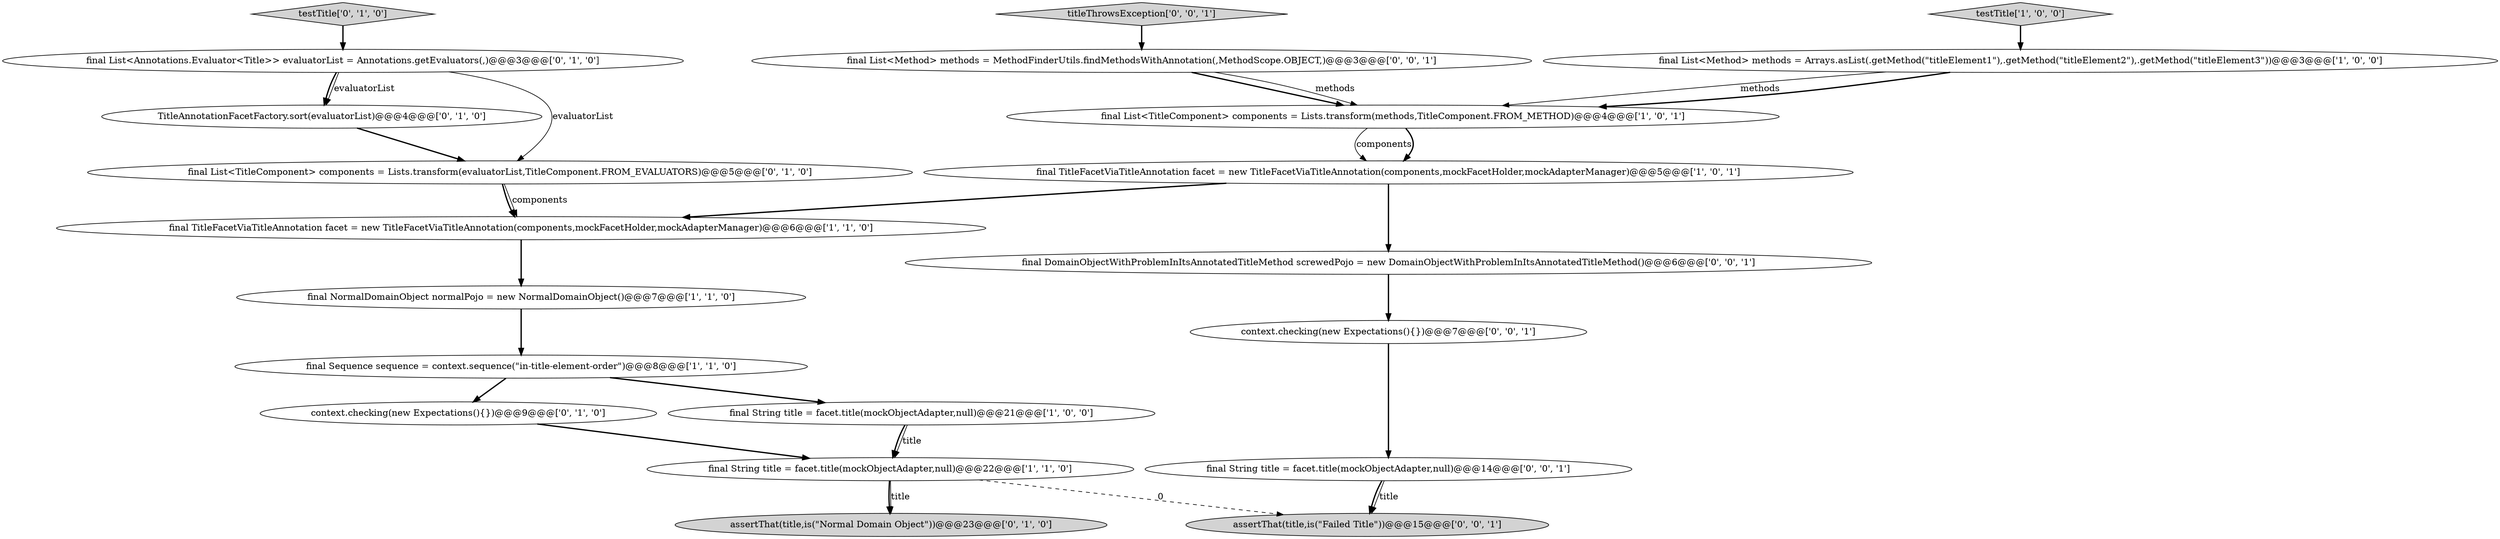 digraph {
12 [style = filled, label = "context.checking(new Expectations(){})@@@9@@@['0', '1', '0']", fillcolor = white, shape = ellipse image = "AAA0AAABBB2BBB"];
2 [style = filled, label = "final Sequence sequence = context.sequence(\"in-title-element-order\")@@@8@@@['1', '1', '0']", fillcolor = white, shape = ellipse image = "AAA0AAABBB1BBB"];
15 [style = filled, label = "context.checking(new Expectations(){})@@@7@@@['0', '0', '1']", fillcolor = white, shape = ellipse image = "AAA0AAABBB3BBB"];
16 [style = filled, label = "final String title = facet.title(mockObjectAdapter,null)@@@14@@@['0', '0', '1']", fillcolor = white, shape = ellipse image = "AAA0AAABBB3BBB"];
6 [style = filled, label = "testTitle['1', '0', '0']", fillcolor = lightgray, shape = diamond image = "AAA0AAABBB1BBB"];
9 [style = filled, label = "TitleAnnotationFacetFactory.sort(evaluatorList)@@@4@@@['0', '1', '0']", fillcolor = white, shape = ellipse image = "AAA0AAABBB2BBB"];
10 [style = filled, label = "final List<TitleComponent> components = Lists.transform(evaluatorList,TitleComponent.FROM_EVALUATORS)@@@5@@@['0', '1', '0']", fillcolor = white, shape = ellipse image = "AAA1AAABBB2BBB"];
8 [style = filled, label = "final String title = facet.title(mockObjectAdapter,null)@@@21@@@['1', '0', '0']", fillcolor = white, shape = ellipse image = "AAA0AAABBB1BBB"];
20 [style = filled, label = "final List<Method> methods = MethodFinderUtils.findMethodsWithAnnotation(,MethodScope.OBJECT,)@@@3@@@['0', '0', '1']", fillcolor = white, shape = ellipse image = "AAA0AAABBB3BBB"];
13 [style = filled, label = "testTitle['0', '1', '0']", fillcolor = lightgray, shape = diamond image = "AAA0AAABBB2BBB"];
5 [style = filled, label = "final String title = facet.title(mockObjectAdapter,null)@@@22@@@['1', '1', '0']", fillcolor = white, shape = ellipse image = "AAA0AAABBB1BBB"];
0 [style = filled, label = "final List<Method> methods = Arrays.asList(.getMethod(\"titleElement1\"),.getMethod(\"titleElement2\"),.getMethod(\"titleElement3\"))@@@3@@@['1', '0', '0']", fillcolor = white, shape = ellipse image = "AAA0AAABBB1BBB"];
7 [style = filled, label = "final List<TitleComponent> components = Lists.transform(methods,TitleComponent.FROM_METHOD)@@@4@@@['1', '0', '1']", fillcolor = white, shape = ellipse image = "AAA0AAABBB1BBB"];
3 [style = filled, label = "final TitleFacetViaTitleAnnotation facet = new TitleFacetViaTitleAnnotation(components,mockFacetHolder,mockAdapterManager)@@@6@@@['1', '1', '0']", fillcolor = white, shape = ellipse image = "AAA0AAABBB1BBB"];
14 [style = filled, label = "assertThat(title,is(\"Normal Domain Object\"))@@@23@@@['0', '1', '0']", fillcolor = lightgray, shape = ellipse image = "AAA0AAABBB2BBB"];
18 [style = filled, label = "assertThat(title,is(\"Failed Title\"))@@@15@@@['0', '0', '1']", fillcolor = lightgray, shape = ellipse image = "AAA0AAABBB3BBB"];
17 [style = filled, label = "titleThrowsException['0', '0', '1']", fillcolor = lightgray, shape = diamond image = "AAA0AAABBB3BBB"];
19 [style = filled, label = "final DomainObjectWithProblemInItsAnnotatedTitleMethod screwedPojo = new DomainObjectWithProblemInItsAnnotatedTitleMethod()@@@6@@@['0', '0', '1']", fillcolor = white, shape = ellipse image = "AAA0AAABBB3BBB"];
4 [style = filled, label = "final NormalDomainObject normalPojo = new NormalDomainObject()@@@7@@@['1', '1', '0']", fillcolor = white, shape = ellipse image = "AAA0AAABBB1BBB"];
11 [style = filled, label = "final List<Annotations.Evaluator<Title>> evaluatorList = Annotations.getEvaluators(,)@@@3@@@['0', '1', '0']", fillcolor = white, shape = ellipse image = "AAA0AAABBB2BBB"];
1 [style = filled, label = "final TitleFacetViaTitleAnnotation facet = new TitleFacetViaTitleAnnotation(components,mockFacetHolder,mockAdapterManager)@@@5@@@['1', '0', '1']", fillcolor = white, shape = ellipse image = "AAA0AAABBB1BBB"];
0->7 [style = solid, label="methods"];
5->14 [style = bold, label=""];
5->14 [style = solid, label="title"];
8->5 [style = bold, label=""];
20->7 [style = bold, label=""];
0->7 [style = bold, label=""];
16->18 [style = bold, label=""];
6->0 [style = bold, label=""];
19->15 [style = bold, label=""];
11->9 [style = bold, label=""];
17->20 [style = bold, label=""];
5->18 [style = dashed, label="0"];
10->3 [style = bold, label=""];
2->8 [style = bold, label=""];
4->2 [style = bold, label=""];
11->10 [style = solid, label="evaluatorList"];
20->7 [style = solid, label="methods"];
12->5 [style = bold, label=""];
13->11 [style = bold, label=""];
7->1 [style = solid, label="components"];
1->3 [style = bold, label=""];
8->5 [style = solid, label="title"];
16->18 [style = solid, label="title"];
15->16 [style = bold, label=""];
1->19 [style = bold, label=""];
7->1 [style = bold, label=""];
11->9 [style = solid, label="evaluatorList"];
3->4 [style = bold, label=""];
2->12 [style = bold, label=""];
10->3 [style = solid, label="components"];
9->10 [style = bold, label=""];
}
